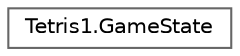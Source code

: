 digraph "Graphical Class Hierarchy"
{
 // LATEX_PDF_SIZE
  bgcolor="transparent";
  edge [fontname=Helvetica,fontsize=10,labelfontname=Helvetica,labelfontsize=10];
  node [fontname=Helvetica,fontsize=10,shape=box,height=0.2,width=0.4];
  rankdir="LR";
  Node0 [id="Node000000",label="Tetris1.GameState",height=0.2,width=0.4,color="grey40", fillcolor="white", style="filled",URL="$class_tetris1_1_1_game_state.html",tooltip=" "];
}
